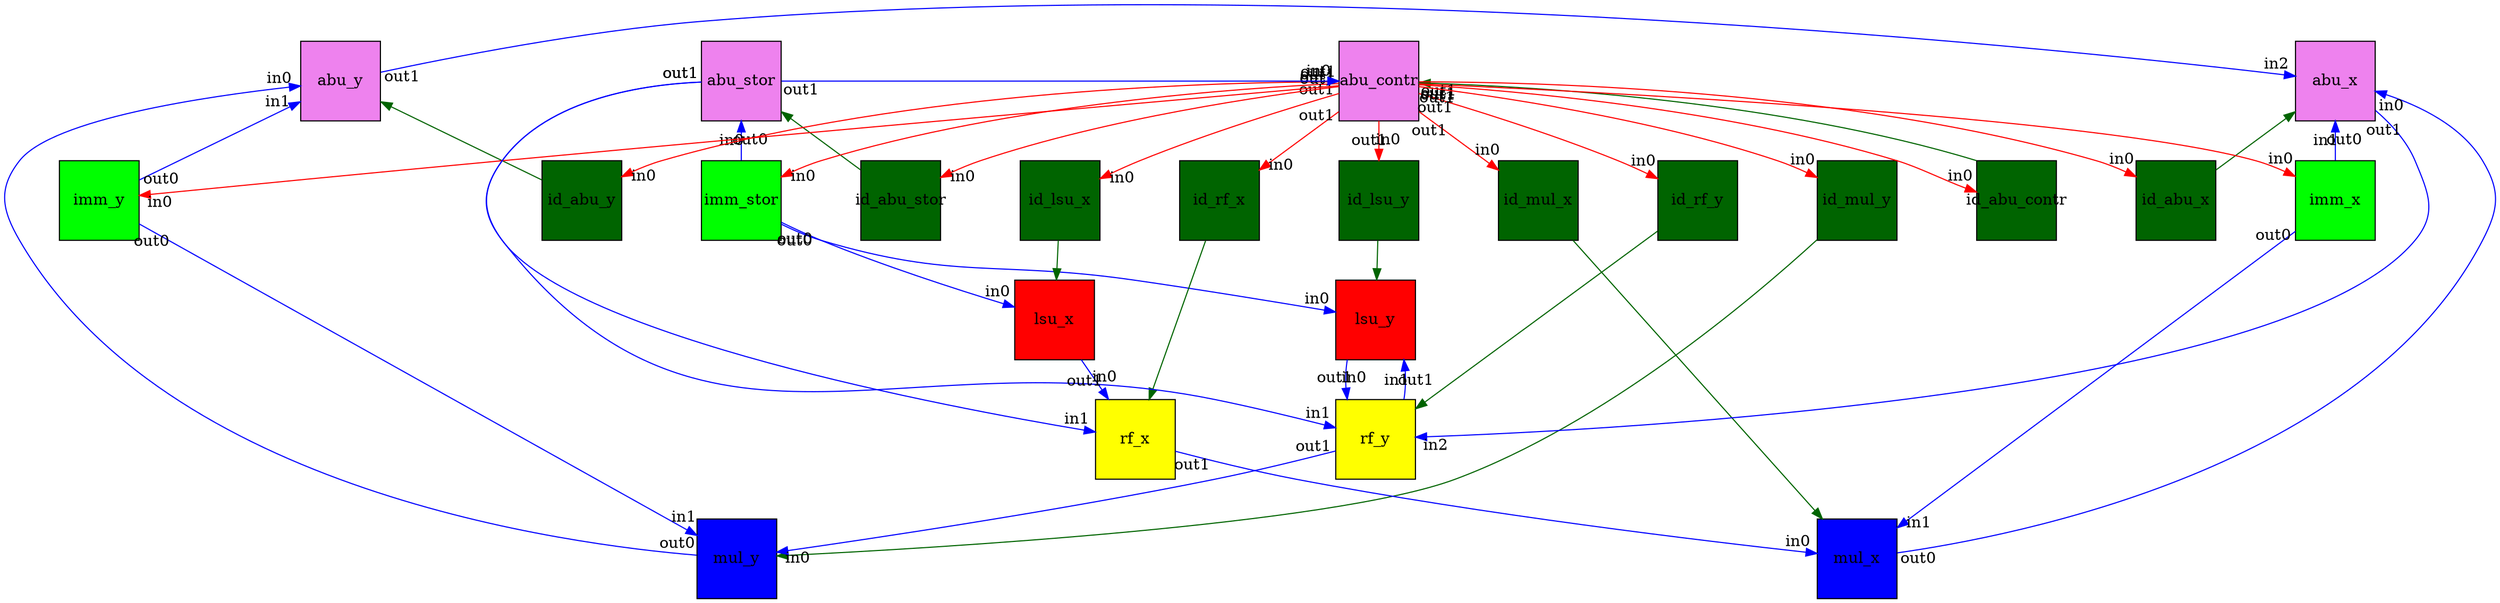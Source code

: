 digraph G {nodesep=1
	{
	node [shape="square" style="filled" fixedsize=true]
	imm_stor [label="imm_stor" fillcolor="green" width=1]
	imm_x [label="imm_x" fillcolor="green" width=1]
	id_abu_y [label="id_abu_y" fillcolor="darkgreen" width=1]
	id_lsu_y [label="id_lsu_y" fillcolor="darkgreen" width=1]
	id_lsu_x [label="id_lsu_x" fillcolor="darkgreen" width=1]
	id_rf_x [label="id_rf_x" fillcolor="darkgreen" width=1]
	id_rf_y [label="id_rf_y" fillcolor="darkgreen" width=1]
	id_abu_x [label="id_abu_x" fillcolor="darkgreen" width=1]
	id_abu_stor [label="id_abu_stor" fillcolor="darkgreen" width=1]
	imm_y [label="imm_y" fillcolor="green" width=1]
	id_abu_contr [label="id_abu_contr" fillcolor="darkgreen" width=1]
	id_mul_y [label="id_mul_y" fillcolor="darkgreen" width=1]
	id_mul_x [label="id_mul_x" fillcolor="darkgreen" width=1]
	{rank=same; imm_stor imm_x id_abu_y id_lsu_y id_lsu_x id_rf_x id_rf_y id_abu_x id_abu_stor imm_y id_abu_contr id_mul_y id_mul_x}
	mul_y [label="mul_y" fillcolor="blue" width=1]
	abu_y [label="abu_y" fillcolor="violet" width=1]
	abu_x [label="abu_x" fillcolor="violet" width=1]
	rf_y [label="rf_y" fillcolor="yellow" width=1]
	rf_x [label="rf_x" fillcolor="yellow" width=1]
	abu_contr [label="abu_contr" fillcolor="violet" width=1]
	mul_x [label="mul_x" fillcolor="blue" width=1]
	abu_stor [label="abu_stor" fillcolor="violet" width=1]
	lsu_x [label="lsu_x" fillcolor="red" width=1]
	lsu_y [label="lsu_y" fillcolor="red" width=1]
	{rank=source; abu_y abu_x abu_contr abu_stor}
	}
	edge [dir=forward labeldistance=2 arrowhead=normal]
	abu_contr -> imm_stor [color=red dir=forward arrowhead=normal headlabel=in0 taillabel=out1]
	abu_contr -> imm_x [color=red dir=forward arrowhead=normal headlabel=in0 taillabel=out1]
	id_abu_y -> abu_y [color=darkgreen dir=forward]
	abu_contr -> id_abu_y [color=red dir=forward arrowhead=normal headlabel=in0 taillabel=out1]
	id_lsu_y -> lsu_y [color=darkgreen dir=forward]
	abu_contr -> id_lsu_y [color=red dir=forward arrowhead=normal headlabel=in0 taillabel=out1]
	id_lsu_x -> lsu_x [color=darkgreen dir=forward]
	abu_contr -> id_lsu_x [color=red dir=forward arrowhead=normal headlabel=in0 taillabel=out1]
	id_rf_x -> rf_x [color=darkgreen dir=forward]
	abu_contr -> id_rf_x [color=red dir=forward arrowhead=normal headlabel=in0 taillabel=out1]
	id_rf_y -> rf_y [color=darkgreen dir=forward]
	abu_contr -> id_rf_y [color=red dir=forward arrowhead=normal headlabel=in0 taillabel=out1]
	id_abu_x -> abu_x [color=darkgreen dir=forward]
	abu_contr -> id_abu_x [color=red dir=forward arrowhead=normal headlabel=in0 taillabel=out1]
	id_abu_stor -> abu_stor [color=darkgreen dir=forward]
	abu_contr -> id_abu_stor [color=red dir=forward arrowhead=normal headlabel=in0 taillabel=out1]
	abu_contr -> imm_y [color=red dir=forward arrowhead=normal headlabel=in0 taillabel=out1]
	id_abu_contr -> abu_contr [color=darkgreen dir=forward]
	abu_contr -> id_abu_contr [color=red dir=forward arrowhead=normal headlabel=in0 taillabel=out1]
	id_mul_y -> mul_y [color=darkgreen dir=forward]
	abu_contr -> id_mul_y [color=red dir=forward arrowhead=normal headlabel=in0 taillabel=out1]
	id_mul_x -> mul_x [color=darkgreen dir=forward]
	abu_contr -> id_mul_x [color=red dir=forward arrowhead=normal headlabel=in0 taillabel=out1]
	rf_y -> mul_y [color=blue dir=forward arrowhead=normal headlabel=in0 taillabel=out1]
	imm_y -> mul_y [color=blue dir=forward arrowhead=normal headlabel=in1 taillabel=out0]
	mul_y -> abu_y [color=blue dir=forward arrowhead=normal headlabel=in0 taillabel=out0]
	imm_y -> abu_y [color=blue dir=forward arrowhead=normal headlabel=in1 taillabel=out0]
	mul_x -> abu_x [color=blue dir=forward arrowhead=normal headlabel=in0 taillabel=out0]
	imm_x -> abu_x [color=blue dir=forward arrowhead=normal headlabel=in1 taillabel=out0]
	abu_y -> abu_x [color=blue dir=forward arrowhead=normal headlabel=in2 taillabel=out1]
	lsu_y -> rf_y [color=blue dir=forward arrowhead=normal headlabel=in0 taillabel=out1]
	abu_stor -> rf_y [color=blue dir=forward arrowhead=normal headlabel=in1 taillabel=out1]
	abu_x -> rf_y [color=blue dir=forward arrowhead=normal headlabel=in2 taillabel=out1]
	lsu_x -> rf_x [color=blue dir=forward arrowhead=normal headlabel=in0 taillabel=out1]
	abu_stor -> rf_x [color=blue dir=forward arrowhead=normal headlabel=in1 taillabel=out1]
	abu_stor -> abu_contr [color=blue dir=forward arrowhead=normal headlabel=in0 taillabel=out1]
	rf_x -> mul_x [color=blue dir=forward arrowhead=normal headlabel=in0 taillabel=out1]
	imm_x -> mul_x [color=blue dir=forward arrowhead=normal headlabel=in1 taillabel=out0]
	imm_stor -> abu_stor [color=blue dir=forward arrowhead=normal headlabel=in0 taillabel=out0]
	imm_stor -> lsu_x [color=blue dir=forward arrowhead=normal headlabel=in0 taillabel=out0]
	imm_stor -> lsu_y [color=blue dir=forward arrowhead=normal headlabel=in0 taillabel=out0]
	rf_y -> lsu_y [color=blue dir=forward arrowhead=normal headlabel=in1 taillabel=out1]
}
